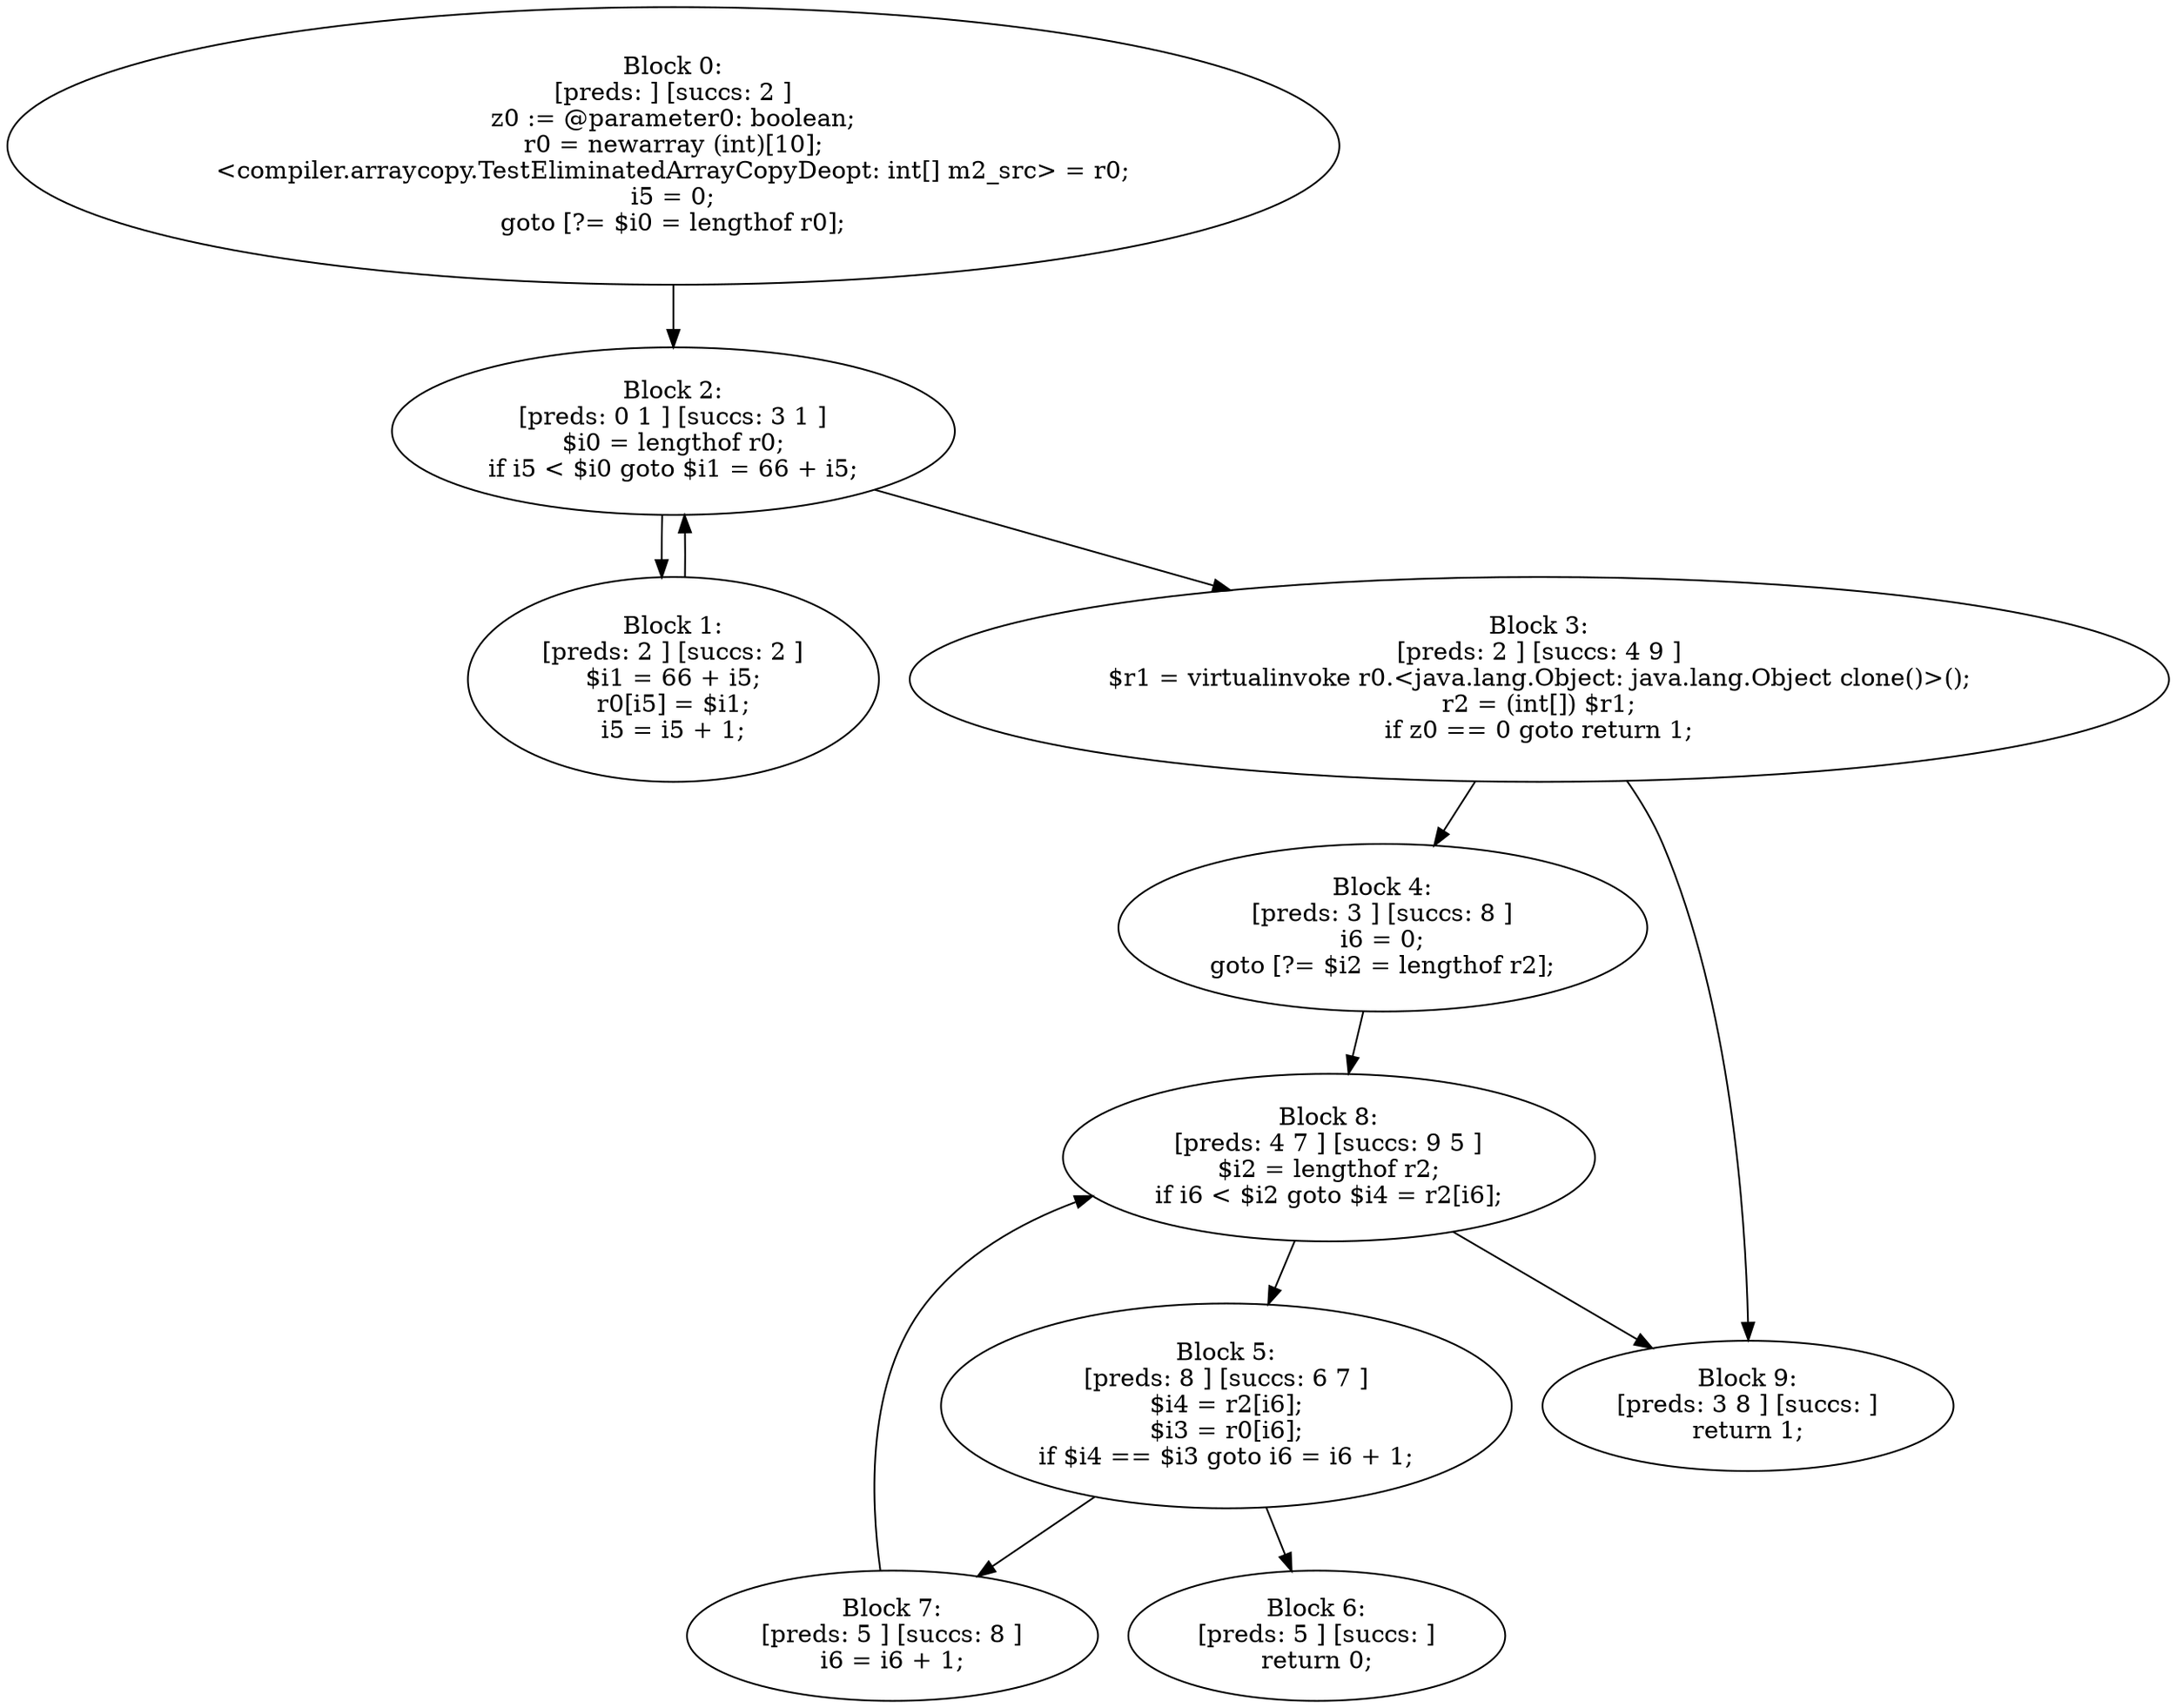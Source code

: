 digraph "unitGraph" {
    "Block 0:
[preds: ] [succs: 2 ]
z0 := @parameter0: boolean;
r0 = newarray (int)[10];
<compiler.arraycopy.TestEliminatedArrayCopyDeopt: int[] m2_src> = r0;
i5 = 0;
goto [?= $i0 = lengthof r0];
"
    "Block 1:
[preds: 2 ] [succs: 2 ]
$i1 = 66 + i5;
r0[i5] = $i1;
i5 = i5 + 1;
"
    "Block 2:
[preds: 0 1 ] [succs: 3 1 ]
$i0 = lengthof r0;
if i5 < $i0 goto $i1 = 66 + i5;
"
    "Block 3:
[preds: 2 ] [succs: 4 9 ]
$r1 = virtualinvoke r0.<java.lang.Object: java.lang.Object clone()>();
r2 = (int[]) $r1;
if z0 == 0 goto return 1;
"
    "Block 4:
[preds: 3 ] [succs: 8 ]
i6 = 0;
goto [?= $i2 = lengthof r2];
"
    "Block 5:
[preds: 8 ] [succs: 6 7 ]
$i4 = r2[i6];
$i3 = r0[i6];
if $i4 == $i3 goto i6 = i6 + 1;
"
    "Block 6:
[preds: 5 ] [succs: ]
return 0;
"
    "Block 7:
[preds: 5 ] [succs: 8 ]
i6 = i6 + 1;
"
    "Block 8:
[preds: 4 7 ] [succs: 9 5 ]
$i2 = lengthof r2;
if i6 < $i2 goto $i4 = r2[i6];
"
    "Block 9:
[preds: 3 8 ] [succs: ]
return 1;
"
    "Block 0:
[preds: ] [succs: 2 ]
z0 := @parameter0: boolean;
r0 = newarray (int)[10];
<compiler.arraycopy.TestEliminatedArrayCopyDeopt: int[] m2_src> = r0;
i5 = 0;
goto [?= $i0 = lengthof r0];
"->"Block 2:
[preds: 0 1 ] [succs: 3 1 ]
$i0 = lengthof r0;
if i5 < $i0 goto $i1 = 66 + i5;
";
    "Block 1:
[preds: 2 ] [succs: 2 ]
$i1 = 66 + i5;
r0[i5] = $i1;
i5 = i5 + 1;
"->"Block 2:
[preds: 0 1 ] [succs: 3 1 ]
$i0 = lengthof r0;
if i5 < $i0 goto $i1 = 66 + i5;
";
    "Block 2:
[preds: 0 1 ] [succs: 3 1 ]
$i0 = lengthof r0;
if i5 < $i0 goto $i1 = 66 + i5;
"->"Block 3:
[preds: 2 ] [succs: 4 9 ]
$r1 = virtualinvoke r0.<java.lang.Object: java.lang.Object clone()>();
r2 = (int[]) $r1;
if z0 == 0 goto return 1;
";
    "Block 2:
[preds: 0 1 ] [succs: 3 1 ]
$i0 = lengthof r0;
if i5 < $i0 goto $i1 = 66 + i5;
"->"Block 1:
[preds: 2 ] [succs: 2 ]
$i1 = 66 + i5;
r0[i5] = $i1;
i5 = i5 + 1;
";
    "Block 3:
[preds: 2 ] [succs: 4 9 ]
$r1 = virtualinvoke r0.<java.lang.Object: java.lang.Object clone()>();
r2 = (int[]) $r1;
if z0 == 0 goto return 1;
"->"Block 4:
[preds: 3 ] [succs: 8 ]
i6 = 0;
goto [?= $i2 = lengthof r2];
";
    "Block 3:
[preds: 2 ] [succs: 4 9 ]
$r1 = virtualinvoke r0.<java.lang.Object: java.lang.Object clone()>();
r2 = (int[]) $r1;
if z0 == 0 goto return 1;
"->"Block 9:
[preds: 3 8 ] [succs: ]
return 1;
";
    "Block 4:
[preds: 3 ] [succs: 8 ]
i6 = 0;
goto [?= $i2 = lengthof r2];
"->"Block 8:
[preds: 4 7 ] [succs: 9 5 ]
$i2 = lengthof r2;
if i6 < $i2 goto $i4 = r2[i6];
";
    "Block 5:
[preds: 8 ] [succs: 6 7 ]
$i4 = r2[i6];
$i3 = r0[i6];
if $i4 == $i3 goto i6 = i6 + 1;
"->"Block 6:
[preds: 5 ] [succs: ]
return 0;
";
    "Block 5:
[preds: 8 ] [succs: 6 7 ]
$i4 = r2[i6];
$i3 = r0[i6];
if $i4 == $i3 goto i6 = i6 + 1;
"->"Block 7:
[preds: 5 ] [succs: 8 ]
i6 = i6 + 1;
";
    "Block 7:
[preds: 5 ] [succs: 8 ]
i6 = i6 + 1;
"->"Block 8:
[preds: 4 7 ] [succs: 9 5 ]
$i2 = lengthof r2;
if i6 < $i2 goto $i4 = r2[i6];
";
    "Block 8:
[preds: 4 7 ] [succs: 9 5 ]
$i2 = lengthof r2;
if i6 < $i2 goto $i4 = r2[i6];
"->"Block 9:
[preds: 3 8 ] [succs: ]
return 1;
";
    "Block 8:
[preds: 4 7 ] [succs: 9 5 ]
$i2 = lengthof r2;
if i6 < $i2 goto $i4 = r2[i6];
"->"Block 5:
[preds: 8 ] [succs: 6 7 ]
$i4 = r2[i6];
$i3 = r0[i6];
if $i4 == $i3 goto i6 = i6 + 1;
";
}
